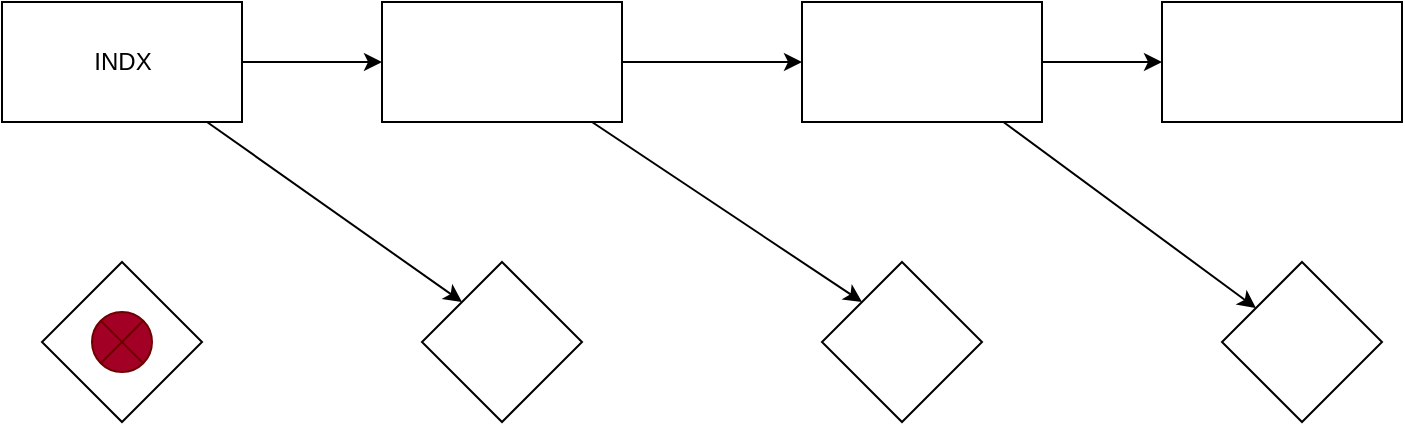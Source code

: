 <mxfile>
    <diagram id="ZEaEf2-RtbVWS9rhYdyF" name="Page-1">
        <mxGraphModel dx="1184" dy="980" grid="1" gridSize="10" guides="1" tooltips="1" connect="1" arrows="1" fold="1" page="1" pageScale="1" pageWidth="980" pageHeight="690" math="0" shadow="0">
            <root>
                <mxCell id="0"/>
                <mxCell id="1" parent="0"/>
                <mxCell id="14" style="edgeStyle=none;html=1;entryX=0;entryY=0.5;entryDx=0;entryDy=0;" parent="1" source="2" target="3" edge="1">
                    <mxGeometry relative="1" as="geometry"/>
                </mxCell>
                <mxCell id="16" style="edgeStyle=none;html=1;entryX=0;entryY=0;entryDx=0;entryDy=0;" parent="1" source="2" target="18" edge="1">
                    <mxGeometry relative="1" as="geometry">
                        <mxPoint x="250" y="320" as="targetPoint"/>
                    </mxGeometry>
                </mxCell>
                <mxCell id="2" value="" style="whiteSpace=wrap;html=1;" parent="1" vertex="1">
                    <mxGeometry x="190" y="190" width="120" height="60" as="geometry"/>
                </mxCell>
                <mxCell id="8" value="" style="edgeStyle=none;html=1;" parent="1" source="5" target="7" edge="1">
                    <mxGeometry relative="1" as="geometry"/>
                </mxCell>
                <mxCell id="28" style="edgeStyle=none;html=1;" parent="1" source="5" target="22" edge="1">
                    <mxGeometry relative="1" as="geometry"/>
                </mxCell>
                <mxCell id="5" value="" style="whiteSpace=wrap;html=1;" parent="1" vertex="1">
                    <mxGeometry x="590" y="190" width="120" height="60" as="geometry"/>
                </mxCell>
                <mxCell id="7" value="" style="whiteSpace=wrap;html=1;" parent="1" vertex="1">
                    <mxGeometry x="770" y="190" width="120" height="60" as="geometry"/>
                </mxCell>
                <mxCell id="15" style="edgeStyle=none;html=1;" parent="1" source="3" target="5" edge="1">
                    <mxGeometry relative="1" as="geometry"/>
                </mxCell>
                <mxCell id="27" style="edgeStyle=none;html=1;entryX=0;entryY=0;entryDx=0;entryDy=0;" parent="1" source="3" target="20" edge="1">
                    <mxGeometry relative="1" as="geometry"/>
                </mxCell>
                <mxCell id="3" value="" style="whiteSpace=wrap;html=1;" parent="1" vertex="1">
                    <mxGeometry x="380" y="190" width="120" height="60" as="geometry"/>
                </mxCell>
                <mxCell id="17" value="" style="rhombus;whiteSpace=wrap;html=1;" parent="1" vertex="1">
                    <mxGeometry x="210" y="320" width="80" height="80" as="geometry"/>
                </mxCell>
                <mxCell id="18" value="" style="rhombus;whiteSpace=wrap;html=1;" parent="1" vertex="1">
                    <mxGeometry x="400" y="320" width="80" height="80" as="geometry"/>
                </mxCell>
                <mxCell id="20" value="" style="rhombus;whiteSpace=wrap;html=1;" parent="1" vertex="1">
                    <mxGeometry x="600" y="320" width="80" height="80" as="geometry"/>
                </mxCell>
                <mxCell id="22" value="" style="rhombus;whiteSpace=wrap;html=1;" parent="1" vertex="1">
                    <mxGeometry x="800" y="320" width="80" height="80" as="geometry"/>
                </mxCell>
                <mxCell id="24" value="" style="verticalLabelPosition=bottom;verticalAlign=top;html=1;shape=mxgraph.flowchart.or;fillColor=#a20025;fontColor=#ffffff;strokeColor=#6F0000;" parent="1" vertex="1">
                    <mxGeometry x="235" y="345" width="30" height="30" as="geometry"/>
                </mxCell>
                <mxCell id="30" value="INDX" style="text;html=1;align=center;verticalAlign=middle;resizable=0;points=[];autosize=1;strokeColor=none;fillColor=none;" parent="1" vertex="1">
                    <mxGeometry x="230" y="210" width="40" height="20" as="geometry"/>
                </mxCell>
            </root>
        </mxGraphModel>
    </diagram>
</mxfile>